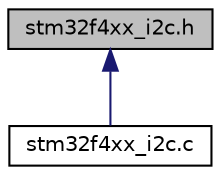 digraph "stm32f4xx_i2c.h"
{
  edge [fontname="Helvetica",fontsize="10",labelfontname="Helvetica",labelfontsize="10"];
  node [fontname="Helvetica",fontsize="10",shape=record];
  Node2 [label="stm32f4xx_i2c.h",height=0.2,width=0.4,color="black", fillcolor="grey75", style="filled", fontcolor="black"];
  Node2 -> Node3 [dir="back",color="midnightblue",fontsize="10",style="solid",fontname="Helvetica"];
  Node3 [label="stm32f4xx_i2c.c",height=0.2,width=0.4,color="black", fillcolor="white", style="filled",URL="$stm32f4xx__i2c_8c.html",tooltip="This file provides firmware functions to manage the following functionalities of the Inter-integrated..."];
}
